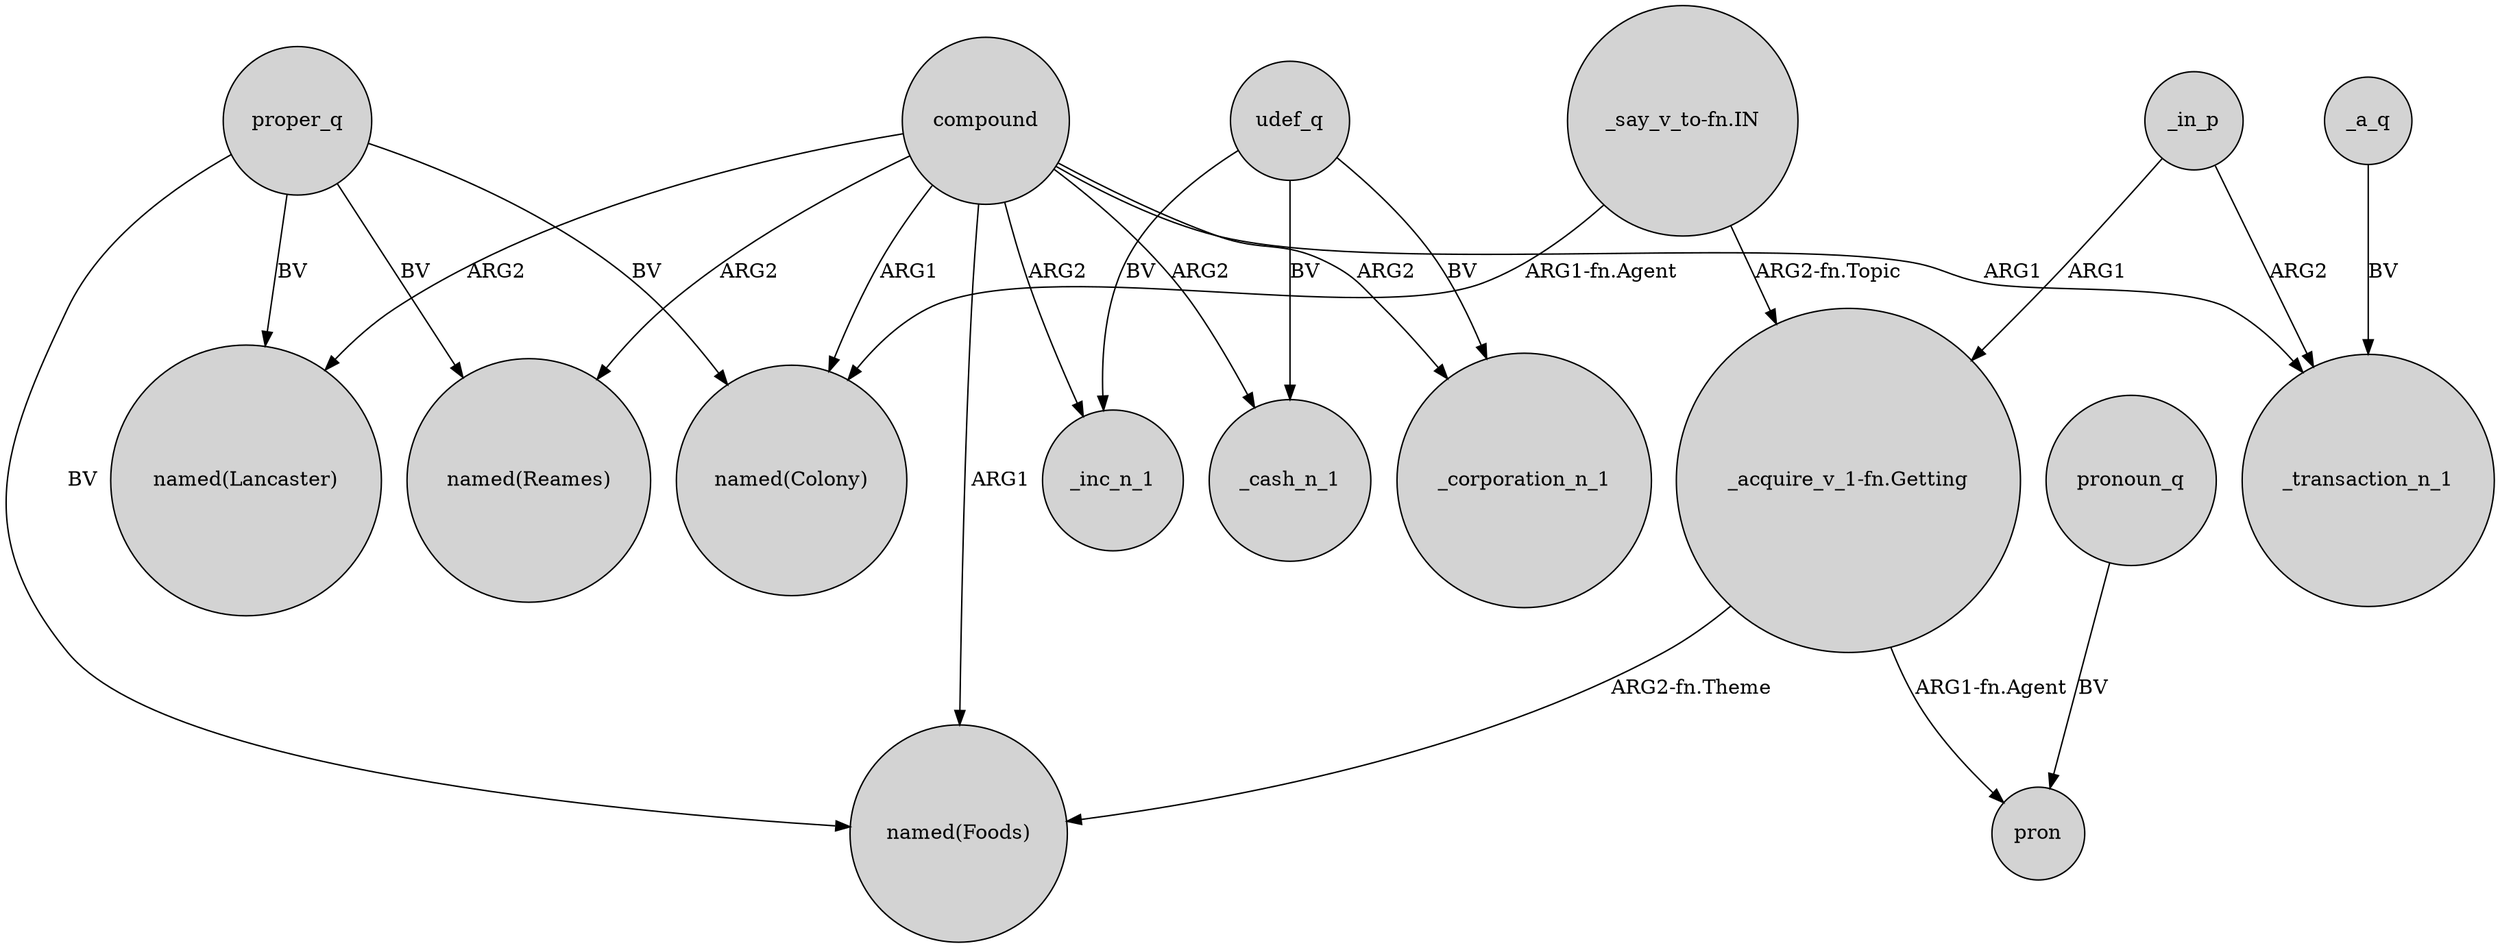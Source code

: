 digraph {
	node [shape=circle style=filled]
	"_say_v_to-fn.IN" -> "named(Colony)" [label="ARG1-fn.Agent"]
	"_say_v_to-fn.IN" -> "_acquire_v_1-fn.Getting" [label="ARG2-fn.Topic"]
	proper_q -> "named(Colony)" [label=BV]
	_in_p -> "_acquire_v_1-fn.Getting" [label=ARG1]
	udef_q -> _inc_n_1 [label=BV]
	proper_q -> "named(Reames)" [label=BV]
	udef_q -> _cash_n_1 [label=BV]
	compound -> "named(Lancaster)" [label=ARG2]
	compound -> _corporation_n_1 [label=ARG2]
	proper_q -> "named(Foods)" [label=BV]
	_in_p -> _transaction_n_1 [label=ARG2]
	_a_q -> _transaction_n_1 [label=BV]
	"_acquire_v_1-fn.Getting" -> pron [label="ARG1-fn.Agent"]
	"_acquire_v_1-fn.Getting" -> "named(Foods)" [label="ARG2-fn.Theme"]
	pronoun_q -> pron [label=BV]
	udef_q -> _corporation_n_1 [label=BV]
	compound -> "named(Foods)" [label=ARG1]
	compound -> _transaction_n_1 [label=ARG1]
	compound -> "named(Reames)" [label=ARG2]
	compound -> _cash_n_1 [label=ARG2]
	compound -> _inc_n_1 [label=ARG2]
	compound -> "named(Colony)" [label=ARG1]
	proper_q -> "named(Lancaster)" [label=BV]
}
